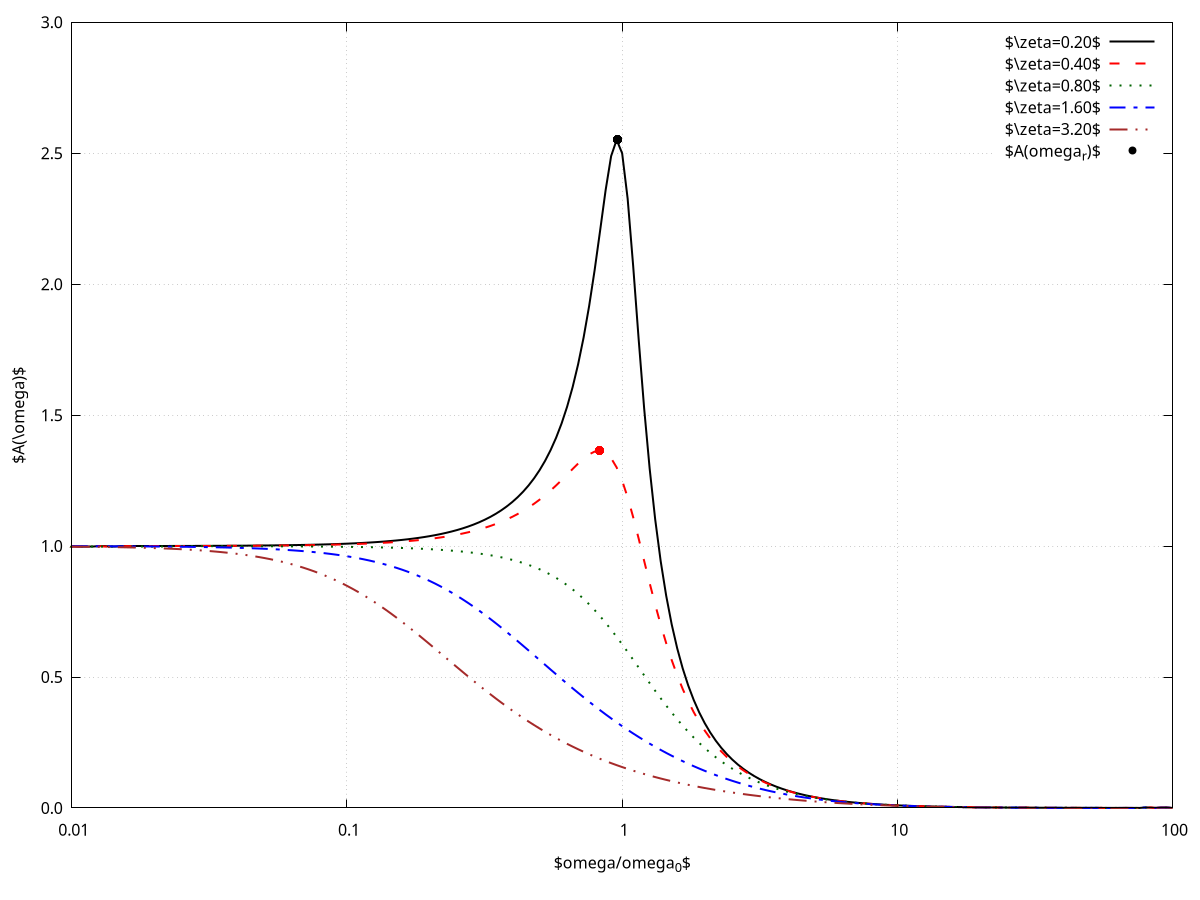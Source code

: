 # vim: set syntax=gnuplot:
set encoding utf8;
set term epslatex size 12cm,6cm;
set output "lpas9/oscil/aw.tex";

w(t) = 10**t;
wr(z) = sqrt(1-2*z**2);
Ar(z) = A(wr(z),z);
T1(z) = 2 * z;
D(w,z) = (1-w**2)**2 + (T1(z)*w)**2;
P(w,z) = (1-w**2)/D(w,z);
Q(w,z) = -T1(z)*w/D(w,z);
A(w,z) = sqrt(P(w,z)**2 + Q(w,z)**2);
phi(w,z) = 180/pi * atan2(Q(w,z), P(w,z));

set key right top;
set xlabel '$\omega/\omega_0$';
set xtics (0.01, 0.10, 1.00, 10.00, 100.00);
set grid;
set ylabel '$A(\omega)$';
set ytics 0.5;
set format y '%2.1f';


set style line 1 lc "black"      lt 1 lw 2 pt 7 ps 1;
set style line 2 lc "red"        dt 2 lw 2 pt 7 ps 1;
set style line 3 lc "dark-green" dt 3 lw 2 pt 7 ps 1;
set style line 4 lc "blue"       dt 4 lw 2 pt 7 ps 1;
set style line 5 lc "brown"      dt 5 lw 2 pt 7 ps 1;

set logscale x 10;

plot sample [t=-2:2:0.02] '+' using (w(t)):(A(w(t),0.20)) with lines ls 1 title '$\zeta=0.20$', \
            [t=-2:2:0.02] '+' using (w(t)):(A(w(t),0.40)) with lines ls 2 title '$\zeta=0.40$', \
            [t=-2:2:0.02] '+' using (w(t)):(A(w(t),0.80)) with lines ls 3 title '$\zeta=0.80$', \
            [t=-2:2:0.02] '+' using (w(t)):(A(w(t),1.60)) with lines ls 4 title '$\zeta=1.60$', \
            [t=-2:2:0.02] '+' using (w(t)):(A(w(t),3.20)) with lines ls 5 title '$\zeta=3.20$', \
            t=0.20 '+' using (wr(t)):(Ar(t))  with points ls 1 title '$A(\omega_r)$', \
            t=0.40 '+' using (wr(t)):(Ar(t))  with points ls 2 notitle;
